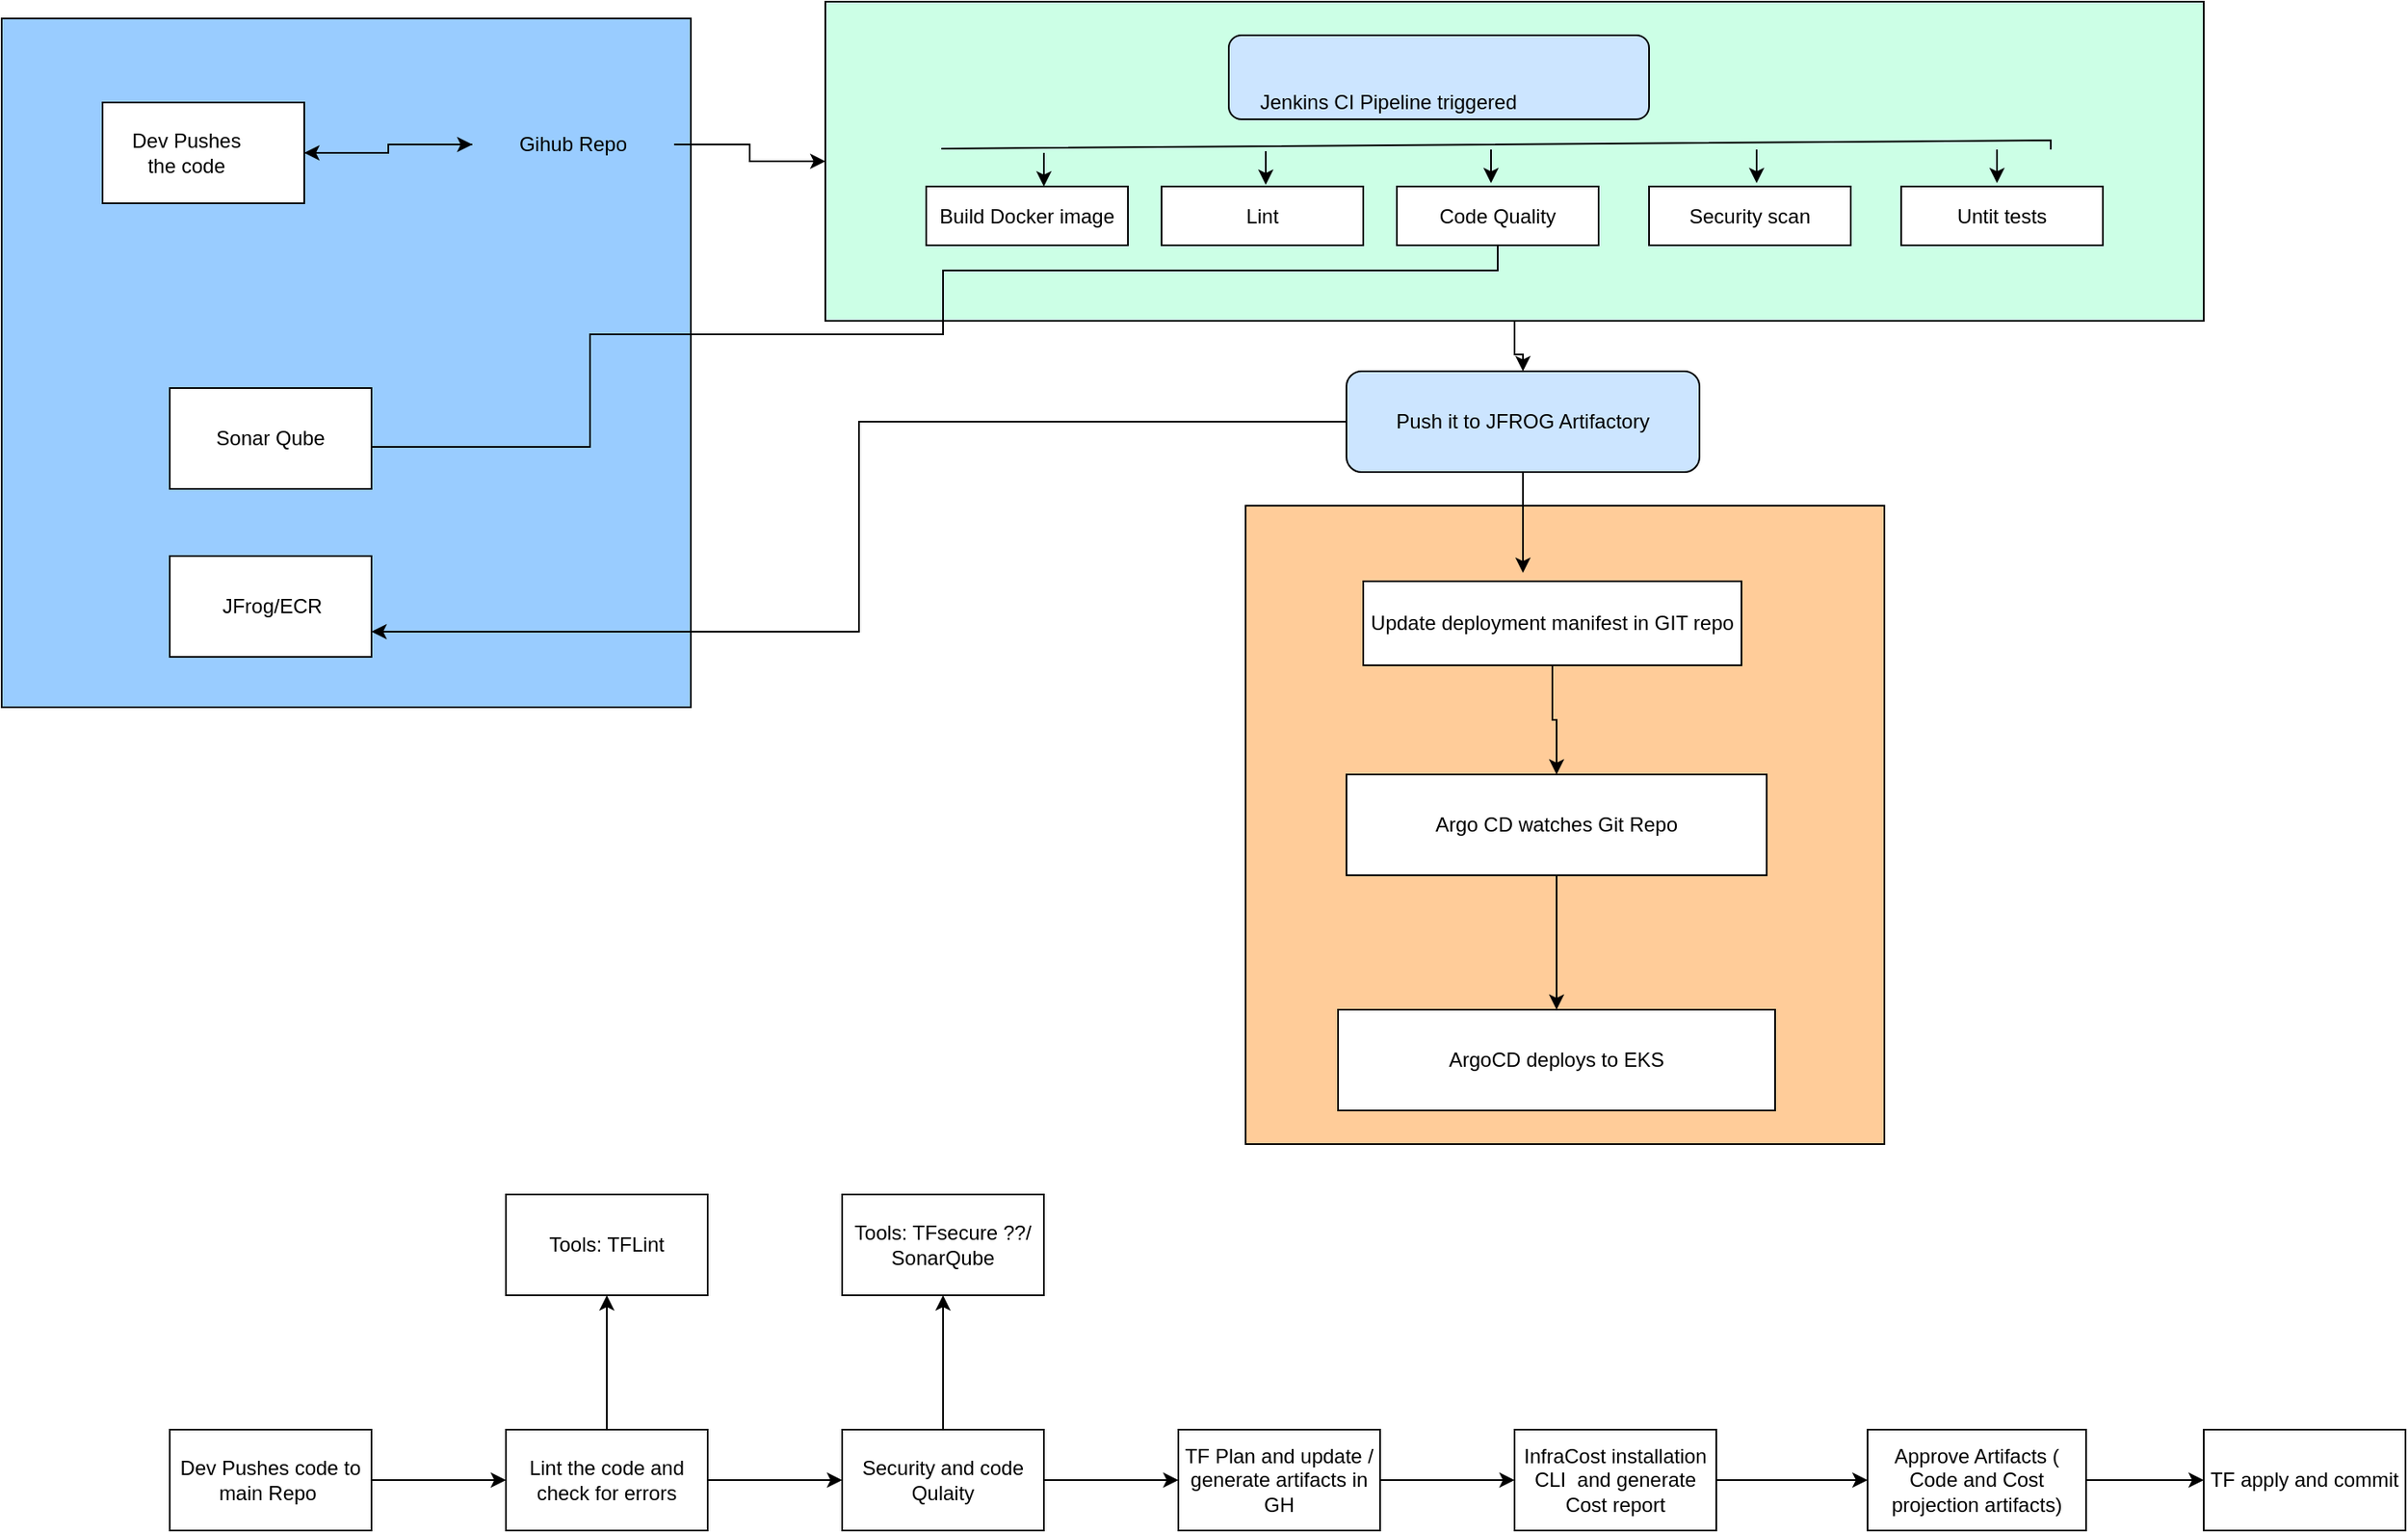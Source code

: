 <mxfile version="26.1.0">
  <diagram name="Page-1" id="HZH6jmIvYHRdL-Vk9gZi">
    <mxGraphModel dx="2524" dy="738" grid="1" gridSize="10" guides="1" tooltips="1" connect="1" arrows="1" fold="1" page="1" pageScale="1" pageWidth="850" pageHeight="1100" math="0" shadow="0">
      <root>
        <mxCell id="0" />
        <mxCell id="1" parent="0" />
        <mxCell id="NFr5SC82_hkDiY7eywrT-1" value="" style="whiteSpace=wrap;html=1;aspect=fixed;fillColor=light-dark(#99CCFF,var(--ge-dark-color, #121212));" parent="1" vertex="1">
          <mxGeometry x="-110" y="100" width="410" height="410" as="geometry" />
        </mxCell>
        <mxCell id="NFr5SC82_hkDiY7eywrT-40" value="" style="edgeStyle=orthogonalEdgeStyle;rounded=0;orthogonalLoop=1;jettySize=auto;html=1;" parent="1" source="NFr5SC82_hkDiY7eywrT-2" target="NFr5SC82_hkDiY7eywrT-4" edge="1">
          <mxGeometry relative="1" as="geometry" />
        </mxCell>
        <mxCell id="NFr5SC82_hkDiY7eywrT-2" value="" style="rounded=0;whiteSpace=wrap;html=1;fillColor=light-dark(#CCFFE6,var(--ge-dark-color, #121212));" parent="1" vertex="1">
          <mxGeometry x="380" y="90" width="820" height="190" as="geometry" />
        </mxCell>
        <mxCell id="NFr5SC82_hkDiY7eywrT-3" value="" style="whiteSpace=wrap;html=1;aspect=fixed;fillColor=light-dark(#FFCC99,var(--ge-dark-color, #121212));" parent="1" vertex="1">
          <mxGeometry x="630" y="390" width="380" height="380" as="geometry" />
        </mxCell>
        <mxCell id="NFr5SC82_hkDiY7eywrT-31" value="" style="edgeStyle=orthogonalEdgeStyle;rounded=0;orthogonalLoop=1;jettySize=auto;html=1;" parent="1" source="NFr5SC82_hkDiY7eywrT-4" edge="1">
          <mxGeometry relative="1" as="geometry">
            <mxPoint x="795" y="430" as="targetPoint" />
          </mxGeometry>
        </mxCell>
        <mxCell id="NFr5SC82_hkDiY7eywrT-43" style="edgeStyle=orthogonalEdgeStyle;rounded=0;orthogonalLoop=1;jettySize=auto;html=1;entryX=1;entryY=0.75;entryDx=0;entryDy=0;" parent="1" source="NFr5SC82_hkDiY7eywrT-4" target="NFr5SC82_hkDiY7eywrT-24" edge="1">
          <mxGeometry relative="1" as="geometry" />
        </mxCell>
        <mxCell id="NFr5SC82_hkDiY7eywrT-4" value="Push it to JFROG Artifactory" style="rounded=1;whiteSpace=wrap;html=1;fillColor=light-dark(#CCE5FF,var(--ge-dark-color, #121212));" parent="1" vertex="1">
          <mxGeometry x="690" y="310" width="210" height="60" as="geometry" />
        </mxCell>
        <mxCell id="NFr5SC82_hkDiY7eywrT-7" value="" style="edgeStyle=orthogonalEdgeStyle;rounded=0;orthogonalLoop=1;jettySize=auto;html=1;" parent="1" source="NFr5SC82_hkDiY7eywrT-6" target="NFr5SC82_hkDiY7eywrT-2" edge="1">
          <mxGeometry relative="1" as="geometry" />
        </mxCell>
        <mxCell id="NFr5SC82_hkDiY7eywrT-41" value="" style="edgeStyle=orthogonalEdgeStyle;rounded=0;orthogonalLoop=1;jettySize=auto;html=1;" parent="1" source="NFr5SC82_hkDiY7eywrT-6" target="NFr5SC82_hkDiY7eywrT-9" edge="1">
          <mxGeometry relative="1" as="geometry" />
        </mxCell>
        <mxCell id="NFr5SC82_hkDiY7eywrT-6" value="Gihub Repo" style="text;html=1;align=center;verticalAlign=middle;whiteSpace=wrap;rounded=0;" parent="1" vertex="1">
          <mxGeometry x="170" y="150" width="120" height="50" as="geometry" />
        </mxCell>
        <mxCell id="NFr5SC82_hkDiY7eywrT-11" value="" style="edgeStyle=orthogonalEdgeStyle;rounded=0;orthogonalLoop=1;jettySize=auto;html=1;" parent="1" source="NFr5SC82_hkDiY7eywrT-9" target="NFr5SC82_hkDiY7eywrT-6" edge="1">
          <mxGeometry relative="1" as="geometry" />
        </mxCell>
        <mxCell id="NFr5SC82_hkDiY7eywrT-9" value="" style="rounded=0;whiteSpace=wrap;html=1;" parent="1" vertex="1">
          <mxGeometry x="-50" y="150" width="120" height="60" as="geometry" />
        </mxCell>
        <mxCell id="NFr5SC82_hkDiY7eywrT-5" value="Dev Pushes the code" style="text;html=1;align=center;verticalAlign=middle;whiteSpace=wrap;rounded=0;" parent="1" vertex="1">
          <mxGeometry x="-40" y="160" width="80" height="40" as="geometry" />
        </mxCell>
        <mxCell id="NFr5SC82_hkDiY7eywrT-13" value="Security scan" style="rounded=0;whiteSpace=wrap;html=1;" parent="1" vertex="1">
          <mxGeometry x="870" y="200" width="120" height="35" as="geometry" />
        </mxCell>
        <mxCell id="NFr5SC82_hkDiY7eywrT-14" value="Untit tests" style="rounded=0;whiteSpace=wrap;html=1;" parent="1" vertex="1">
          <mxGeometry x="1020" y="200" width="120" height="35" as="geometry" />
        </mxCell>
        <mxCell id="NFr5SC82_hkDiY7eywrT-48" value="" style="edgeStyle=orthogonalEdgeStyle;rounded=0;orthogonalLoop=1;jettySize=auto;html=1;exitX=0.5;exitY=1;exitDx=0;exitDy=0;" parent="1" source="NFr5SC82_hkDiY7eywrT-15" target="NFr5SC82_hkDiY7eywrT-23" edge="1">
          <mxGeometry relative="1" as="geometry">
            <mxPoint x="450" y="250" as="sourcePoint" />
            <mxPoint x="360" y="355" as="targetPoint" />
            <Array as="points">
              <mxPoint x="780" y="250" />
              <mxPoint x="450" y="250" />
              <mxPoint x="450" y="288" />
              <mxPoint x="240" y="288" />
              <mxPoint x="240" y="355" />
            </Array>
          </mxGeometry>
        </mxCell>
        <mxCell id="NFr5SC82_hkDiY7eywrT-15" value="Code Quality" style="rounded=0;whiteSpace=wrap;html=1;" parent="1" vertex="1">
          <mxGeometry x="720" y="200" width="120" height="35" as="geometry" />
        </mxCell>
        <mxCell id="NFr5SC82_hkDiY7eywrT-17" value="" style="rounded=1;whiteSpace=wrap;html=1;fillColor=light-dark(#CCE5FF,var(--ge-dark-color, #121212));" parent="1" vertex="1">
          <mxGeometry x="620" y="110" width="250" height="50" as="geometry" />
        </mxCell>
        <mxCell id="NFr5SC82_hkDiY7eywrT-16" value="Build Docker image" style="rounded=0;whiteSpace=wrap;html=1;" parent="1" vertex="1">
          <mxGeometry x="440" y="200" width="120" height="35" as="geometry" />
        </mxCell>
        <mxCell id="NFr5SC82_hkDiY7eywrT-18" value="Jenkins CI Pipeline triggered" style="text;html=1;align=center;verticalAlign=middle;whiteSpace=wrap;rounded=0;" parent="1" vertex="1">
          <mxGeometry x="625" y="135" width="180" height="30" as="geometry" />
        </mxCell>
        <mxCell id="NFr5SC82_hkDiY7eywrT-22" value="" style="rounded=0;whiteSpace=wrap;html=1;" parent="1" vertex="1">
          <mxGeometry x="-10" y="320" width="120" height="60" as="geometry" />
        </mxCell>
        <mxCell id="NFr5SC82_hkDiY7eywrT-23" value="Sonar Qube" style="text;html=1;align=center;verticalAlign=middle;whiteSpace=wrap;rounded=0;" parent="1" vertex="1">
          <mxGeometry x="10" y="335" width="80" height="30" as="geometry" />
        </mxCell>
        <mxCell id="NFr5SC82_hkDiY7eywrT-24" value="" style="rounded=0;whiteSpace=wrap;html=1;" parent="1" vertex="1">
          <mxGeometry x="-10" y="420" width="120" height="60" as="geometry" />
        </mxCell>
        <mxCell id="NFr5SC82_hkDiY7eywrT-25" value="JFrog/ECR" style="text;html=1;align=center;verticalAlign=middle;whiteSpace=wrap;rounded=0;" parent="1" vertex="1">
          <mxGeometry x="11" y="435" width="80" height="30" as="geometry" />
        </mxCell>
        <mxCell id="NFr5SC82_hkDiY7eywrT-29" value="" style="edgeStyle=orthogonalEdgeStyle;rounded=0;orthogonalLoop=1;jettySize=auto;html=1;" parent="1" source="NFr5SC82_hkDiY7eywrT-26" target="NFr5SC82_hkDiY7eywrT-27" edge="1">
          <mxGeometry relative="1" as="geometry" />
        </mxCell>
        <mxCell id="NFr5SC82_hkDiY7eywrT-26" value="Update deployment manifest in GIT repo" style="rounded=0;whiteSpace=wrap;html=1;" parent="1" vertex="1">
          <mxGeometry x="700" y="435" width="225" height="50" as="geometry" />
        </mxCell>
        <mxCell id="NFr5SC82_hkDiY7eywrT-30" value="" style="edgeStyle=orthogonalEdgeStyle;rounded=0;orthogonalLoop=1;jettySize=auto;html=1;" parent="1" source="NFr5SC82_hkDiY7eywrT-27" target="NFr5SC82_hkDiY7eywrT-28" edge="1">
          <mxGeometry relative="1" as="geometry" />
        </mxCell>
        <mxCell id="NFr5SC82_hkDiY7eywrT-27" value="Argo CD watches Git Repo" style="rounded=0;whiteSpace=wrap;html=1;" parent="1" vertex="1">
          <mxGeometry x="690" y="550" width="250" height="60" as="geometry" />
        </mxCell>
        <mxCell id="NFr5SC82_hkDiY7eywrT-28" value="ArgoCD deploys to EKS" style="rounded=0;whiteSpace=wrap;html=1;" parent="1" vertex="1">
          <mxGeometry x="685" y="690" width="260" height="60" as="geometry" />
        </mxCell>
        <mxCell id="NFr5SC82_hkDiY7eywrT-12" value="Lint" style="rounded=0;whiteSpace=wrap;html=1;" parent="1" vertex="1">
          <mxGeometry x="580" y="200" width="120" height="35" as="geometry" />
        </mxCell>
        <mxCell id="NFr5SC82_hkDiY7eywrT-50" value="" style="endArrow=none;html=1;rounded=0;exitX=0;exitY=0;exitDx=0;exitDy=0;" parent="1" edge="1">
          <mxGeometry width="50" height="50" relative="1" as="geometry">
            <mxPoint x="449" y="177.5" as="sourcePoint" />
            <mxPoint x="1109" y="178" as="targetPoint" />
            <Array as="points">
              <mxPoint x="1109" y="172.5" />
            </Array>
          </mxGeometry>
        </mxCell>
        <mxCell id="NFr5SC82_hkDiY7eywrT-51" value="" style="endArrow=classic;html=1;rounded=0;" parent="1" edge="1">
          <mxGeometry width="50" height="50" relative="1" as="geometry">
            <mxPoint x="510" y="180" as="sourcePoint" />
            <mxPoint x="510" y="200" as="targetPoint" />
          </mxGeometry>
        </mxCell>
        <mxCell id="NFr5SC82_hkDiY7eywrT-52" value="" style="endArrow=classic;html=1;rounded=0;" parent="1" edge="1">
          <mxGeometry width="50" height="50" relative="1" as="geometry">
            <mxPoint x="642" y="179" as="sourcePoint" />
            <mxPoint x="642" y="199" as="targetPoint" />
          </mxGeometry>
        </mxCell>
        <mxCell id="NFr5SC82_hkDiY7eywrT-53" value="" style="endArrow=classic;html=1;rounded=0;" parent="1" edge="1">
          <mxGeometry width="50" height="50" relative="1" as="geometry">
            <mxPoint x="776" y="178" as="sourcePoint" />
            <mxPoint x="776" y="198" as="targetPoint" />
          </mxGeometry>
        </mxCell>
        <mxCell id="NFr5SC82_hkDiY7eywrT-54" value="" style="endArrow=classic;html=1;rounded=0;" parent="1" edge="1">
          <mxGeometry width="50" height="50" relative="1" as="geometry">
            <mxPoint x="934" y="178" as="sourcePoint" />
            <mxPoint x="934" y="198" as="targetPoint" />
          </mxGeometry>
        </mxCell>
        <mxCell id="NFr5SC82_hkDiY7eywrT-55" value="" style="endArrow=classic;html=1;rounded=0;" parent="1" edge="1">
          <mxGeometry width="50" height="50" relative="1" as="geometry">
            <mxPoint x="1077" y="178" as="sourcePoint" />
            <mxPoint x="1077" y="198" as="targetPoint" />
          </mxGeometry>
        </mxCell>
        <mxCell id="km5K3Yq4NgVWrZ-xm9mq-25" value="" style="edgeStyle=orthogonalEdgeStyle;rounded=0;orthogonalLoop=1;jettySize=auto;html=1;" edge="1" parent="1" source="km5K3Yq4NgVWrZ-xm9mq-1" target="km5K3Yq4NgVWrZ-xm9mq-4">
          <mxGeometry relative="1" as="geometry" />
        </mxCell>
        <mxCell id="km5K3Yq4NgVWrZ-xm9mq-1" value="Dev Pushes code to main Repo&amp;nbsp;" style="rounded=0;whiteSpace=wrap;html=1;" vertex="1" parent="1">
          <mxGeometry x="-10" y="940" width="120" height="60" as="geometry" />
        </mxCell>
        <mxCell id="km5K3Yq4NgVWrZ-xm9mq-8" value="" style="edgeStyle=orthogonalEdgeStyle;rounded=0;orthogonalLoop=1;jettySize=auto;html=1;" edge="1" parent="1" source="km5K3Yq4NgVWrZ-xm9mq-4" target="km5K3Yq4NgVWrZ-xm9mq-7">
          <mxGeometry relative="1" as="geometry" />
        </mxCell>
        <mxCell id="km5K3Yq4NgVWrZ-xm9mq-10" value="" style="edgeStyle=orthogonalEdgeStyle;rounded=0;orthogonalLoop=1;jettySize=auto;html=1;" edge="1" parent="1" source="km5K3Yq4NgVWrZ-xm9mq-4" target="km5K3Yq4NgVWrZ-xm9mq-9">
          <mxGeometry relative="1" as="geometry" />
        </mxCell>
        <mxCell id="km5K3Yq4NgVWrZ-xm9mq-4" value="Lint the code and check for errors" style="rounded=0;whiteSpace=wrap;html=1;" vertex="1" parent="1">
          <mxGeometry x="190" y="940" width="120" height="60" as="geometry" />
        </mxCell>
        <mxCell id="km5K3Yq4NgVWrZ-xm9mq-12" value="" style="edgeStyle=orthogonalEdgeStyle;rounded=0;orthogonalLoop=1;jettySize=auto;html=1;" edge="1" parent="1" source="km5K3Yq4NgVWrZ-xm9mq-7" target="km5K3Yq4NgVWrZ-xm9mq-11">
          <mxGeometry relative="1" as="geometry" />
        </mxCell>
        <mxCell id="km5K3Yq4NgVWrZ-xm9mq-14" value="" style="edgeStyle=orthogonalEdgeStyle;rounded=0;orthogonalLoop=1;jettySize=auto;html=1;" edge="1" parent="1" source="km5K3Yq4NgVWrZ-xm9mq-7" target="km5K3Yq4NgVWrZ-xm9mq-13">
          <mxGeometry relative="1" as="geometry" />
        </mxCell>
        <mxCell id="km5K3Yq4NgVWrZ-xm9mq-7" value="Security and code Qulaity" style="whiteSpace=wrap;html=1;rounded=0;" vertex="1" parent="1">
          <mxGeometry x="390" y="940" width="120" height="60" as="geometry" />
        </mxCell>
        <mxCell id="km5K3Yq4NgVWrZ-xm9mq-9" value="Tools: TFLint" style="whiteSpace=wrap;html=1;rounded=0;" vertex="1" parent="1">
          <mxGeometry x="190" y="800" width="120" height="60" as="geometry" />
        </mxCell>
        <mxCell id="km5K3Yq4NgVWrZ-xm9mq-11" value="Tools: TFsecure ??/ SonarQube" style="whiteSpace=wrap;html=1;rounded=0;" vertex="1" parent="1">
          <mxGeometry x="390" y="800" width="120" height="60" as="geometry" />
        </mxCell>
        <mxCell id="km5K3Yq4NgVWrZ-xm9mq-20" value="" style="edgeStyle=orthogonalEdgeStyle;rounded=0;orthogonalLoop=1;jettySize=auto;html=1;" edge="1" parent="1" source="km5K3Yq4NgVWrZ-xm9mq-13" target="km5K3Yq4NgVWrZ-xm9mq-19">
          <mxGeometry relative="1" as="geometry" />
        </mxCell>
        <mxCell id="km5K3Yq4NgVWrZ-xm9mq-13" value="TF Plan and update / generate artifacts in GH" style="whiteSpace=wrap;html=1;rounded=0;" vertex="1" parent="1">
          <mxGeometry x="590" y="940" width="120" height="60" as="geometry" />
        </mxCell>
        <mxCell id="km5K3Yq4NgVWrZ-xm9mq-18" value="" style="edgeStyle=orthogonalEdgeStyle;rounded=0;orthogonalLoop=1;jettySize=auto;html=1;" edge="1" parent="1" source="km5K3Yq4NgVWrZ-xm9mq-15" target="km5K3Yq4NgVWrZ-xm9mq-17">
          <mxGeometry relative="1" as="geometry" />
        </mxCell>
        <mxCell id="km5K3Yq4NgVWrZ-xm9mq-15" value="Approve Artifacts ( Code and Cost projection artifacts)" style="whiteSpace=wrap;html=1;rounded=0;" vertex="1" parent="1">
          <mxGeometry x="1000" y="940" width="130" height="60" as="geometry" />
        </mxCell>
        <mxCell id="km5K3Yq4NgVWrZ-xm9mq-17" value="TF apply and commit" style="whiteSpace=wrap;html=1;rounded=0;" vertex="1" parent="1">
          <mxGeometry x="1200" y="940" width="120" height="60" as="geometry" />
        </mxCell>
        <mxCell id="km5K3Yq4NgVWrZ-xm9mq-21" value="" style="edgeStyle=orthogonalEdgeStyle;rounded=0;orthogonalLoop=1;jettySize=auto;html=1;" edge="1" parent="1" source="km5K3Yq4NgVWrZ-xm9mq-19" target="km5K3Yq4NgVWrZ-xm9mq-15">
          <mxGeometry relative="1" as="geometry" />
        </mxCell>
        <mxCell id="km5K3Yq4NgVWrZ-xm9mq-19" value="InfraCost installation CLI&amp;nbsp; and generate Cost report" style="whiteSpace=wrap;html=1;rounded=0;" vertex="1" parent="1">
          <mxGeometry x="790" y="940" width="120" height="60" as="geometry" />
        </mxCell>
      </root>
    </mxGraphModel>
  </diagram>
</mxfile>
